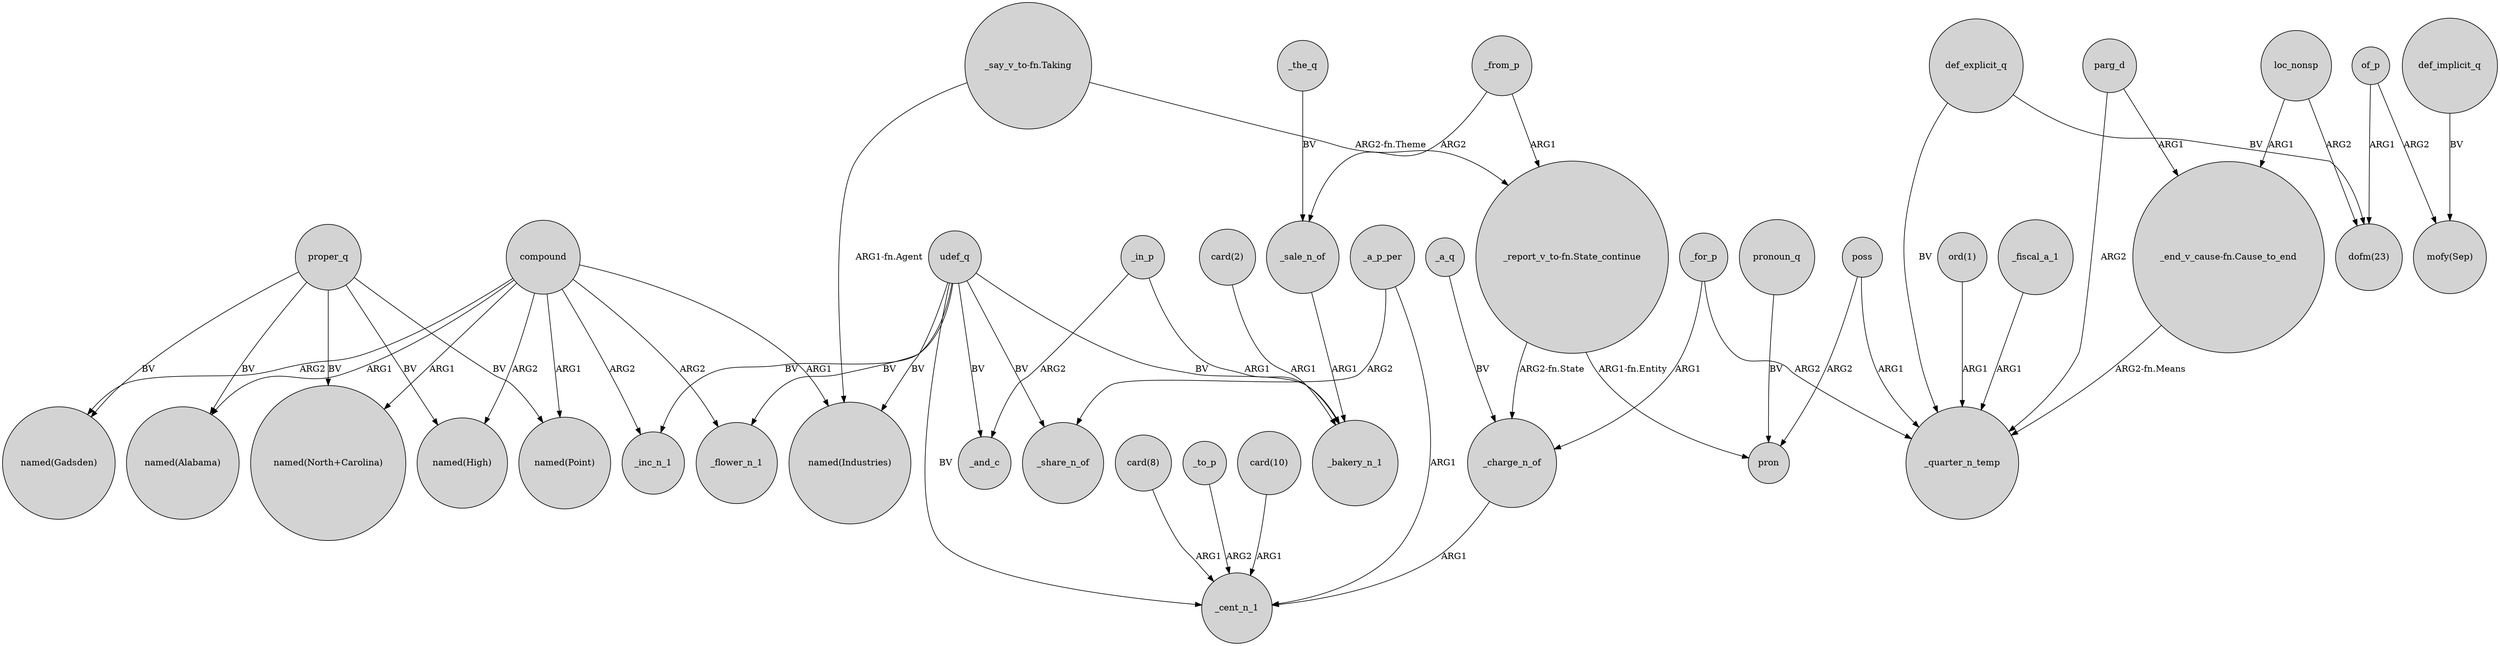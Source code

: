 digraph {
	node [shape=circle style=filled]
	compound -> "named(Point)" [label=ARG1]
	"_report_v_to-fn.State_continue" -> _charge_n_of [label="ARG2-fn.State"]
	parg_d -> "_end_v_cause-fn.Cause_to_end" [label=ARG1]
	_in_p -> _and_c [label=ARG2]
	proper_q -> "named(Point)" [label=BV]
	_a_p_per -> _cent_n_1 [label=ARG1]
	compound -> _flower_n_1 [label=ARG2]
	"_report_v_to-fn.State_continue" -> pron [label="ARG1-fn.Entity"]
	compound -> "named(Industries)" [label=ARG1]
	_in_p -> _bakery_n_1 [label=ARG1]
	def_implicit_q -> "mofy(Sep)" [label=BV]
	_for_p -> _charge_n_of [label=ARG1]
	compound -> "named(Gadsden)" [label=ARG2]
	_sale_n_of -> _bakery_n_1 [label=ARG1]
	_a_q -> _charge_n_of [label=BV]
	_from_p -> "_report_v_to-fn.State_continue" [label=ARG1]
	udef_q -> _and_c [label=BV]
	of_p -> "mofy(Sep)" [label=ARG2]
	udef_q -> _cent_n_1 [label=BV]
	"card(2)" -> _bakery_n_1 [label=ARG1]
	compound -> "named(North+Carolina)" [label=ARG1]
	_from_p -> _sale_n_of [label=ARG2]
	pronoun_q -> pron [label=BV]
	udef_q -> _inc_n_1 [label=BV]
	proper_q -> "named(Gadsden)" [label=BV]
	poss -> pron [label=ARG2]
	udef_q -> _bakery_n_1 [label=BV]
	proper_q -> "named(Alabama)" [label=BV]
	compound -> _inc_n_1 [label=ARG2]
	compound -> "named(Alabama)" [label=ARG1]
	_a_p_per -> _share_n_of [label=ARG2]
	_for_p -> _quarter_n_temp [label=ARG2]
	"_say_v_to-fn.Taking" -> "named(Industries)" [label="ARG1-fn.Agent"]
	proper_q -> "named(North+Carolina)" [label=BV]
	_charge_n_of -> _cent_n_1 [label=ARG1]
	udef_q -> _share_n_of [label=BV]
	def_explicit_q -> _quarter_n_temp [label=BV]
	"ord(1)" -> _quarter_n_temp [label=ARG1]
	parg_d -> _quarter_n_temp [label=ARG2]
	loc_nonsp -> "_end_v_cause-fn.Cause_to_end" [label=ARG1]
	"card(8)" -> _cent_n_1 [label=ARG1]
	proper_q -> "named(High)" [label=BV]
	_to_p -> _cent_n_1 [label=ARG2]
	poss -> _quarter_n_temp [label=ARG1]
	loc_nonsp -> "dofm(23)" [label=ARG2]
	compound -> "named(High)" [label=ARG2]
	"_say_v_to-fn.Taking" -> "_report_v_to-fn.State_continue" [label="ARG2-fn.Theme"]
	udef_q -> "named(Industries)" [label=BV]
	_fiscal_a_1 -> _quarter_n_temp [label=ARG1]
	of_p -> "dofm(23)" [label=ARG1]
	_the_q -> _sale_n_of [label=BV]
	"_end_v_cause-fn.Cause_to_end" -> _quarter_n_temp [label="ARG2-fn.Means"]
	udef_q -> _flower_n_1 [label=BV]
	"card(10)" -> _cent_n_1 [label=ARG1]
	def_explicit_q -> "dofm(23)" [label=BV]
}

